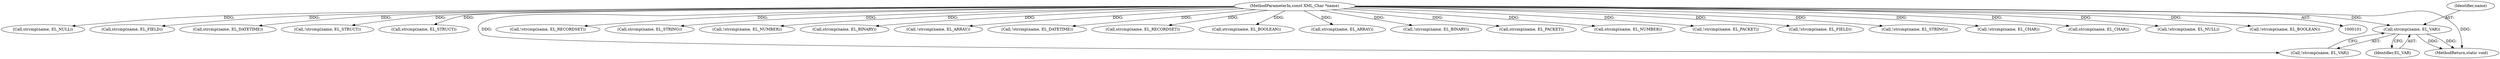 digraph "0_php-src_c4cca4c20e75359c9a13a1f9a36cb7b4e9601d29?w=1@API" {
"1000513" [label="(Call,strcmp(name, EL_VAR))"];
"1000103" [label="(MethodParameterIn,const XML_Char *name)"];
"1000414" [label="(Call,strcmp(name, EL_NULL))"];
"1000721" [label="(Call,strcmp(name, EL_FIELD))"];
"1000514" [label="(Identifier,name)"];
"1000832" [label="(Call,strcmp(name, EL_DATETIME))"];
"1000479" [label="(Call,!strcmp(name, EL_STRUCT))"];
"1000480" [label="(Call,strcmp(name, EL_STRUCT))"];
"1000568" [label="(Call,!strcmp(name, EL_RECORDSET))"];
"1000143" [label="(Call,strcmp(name, EL_STRING))"];
"1000295" [label="(Call,!strcmp(name, EL_NUMBER))"];
"1000190" [label="(Call,strcmp(name, EL_BINARY))"];
"1000864" [label="(MethodReturn,static void)"];
"1000446" [label="(Call,!strcmp(name, EL_ARRAY))"];
"1000831" [label="(Call,!strcmp(name, EL_DATETIME))"];
"1000569" [label="(Call,strcmp(name, EL_RECORDSET))"];
"1000337" [label="(Call,strcmp(name, EL_BOOLEAN))"];
"1000447" [label="(Call,strcmp(name, EL_ARRAY))"];
"1000189" [label="(Call,!strcmp(name, EL_BINARY))"];
"1000115" [label="(Call,strcmp(name, EL_PACKET))"];
"1000296" [label="(Call,strcmp(name, EL_NUMBER))"];
"1000114" [label="(Call,!strcmp(name, EL_PACKET))"];
"1000515" [label="(Identifier,EL_VAR)"];
"1000720" [label="(Call,!strcmp(name, EL_FIELD))"];
"1000513" [label="(Call,strcmp(name, EL_VAR))"];
"1000103" [label="(MethodParameterIn,const XML_Char *name)"];
"1000142" [label="(Call,!strcmp(name, EL_STRING))"];
"1000236" [label="(Call,!strcmp(name, EL_CHAR))"];
"1000237" [label="(Call,strcmp(name, EL_CHAR))"];
"1000512" [label="(Call,!strcmp(name, EL_VAR))"];
"1000413" [label="(Call,!strcmp(name, EL_NULL))"];
"1000336" [label="(Call,!strcmp(name, EL_BOOLEAN))"];
"1000513" -> "1000512"  [label="AST: "];
"1000513" -> "1000515"  [label="CFG: "];
"1000514" -> "1000513"  [label="AST: "];
"1000515" -> "1000513"  [label="AST: "];
"1000512" -> "1000513"  [label="CFG: "];
"1000513" -> "1000864"  [label="DDG: "];
"1000513" -> "1000864"  [label="DDG: "];
"1000103" -> "1000513"  [label="DDG: "];
"1000103" -> "1000101"  [label="AST: "];
"1000103" -> "1000864"  [label="DDG: "];
"1000103" -> "1000114"  [label="DDG: "];
"1000103" -> "1000115"  [label="DDG: "];
"1000103" -> "1000142"  [label="DDG: "];
"1000103" -> "1000143"  [label="DDG: "];
"1000103" -> "1000189"  [label="DDG: "];
"1000103" -> "1000190"  [label="DDG: "];
"1000103" -> "1000236"  [label="DDG: "];
"1000103" -> "1000237"  [label="DDG: "];
"1000103" -> "1000295"  [label="DDG: "];
"1000103" -> "1000296"  [label="DDG: "];
"1000103" -> "1000336"  [label="DDG: "];
"1000103" -> "1000337"  [label="DDG: "];
"1000103" -> "1000413"  [label="DDG: "];
"1000103" -> "1000414"  [label="DDG: "];
"1000103" -> "1000446"  [label="DDG: "];
"1000103" -> "1000447"  [label="DDG: "];
"1000103" -> "1000479"  [label="DDG: "];
"1000103" -> "1000480"  [label="DDG: "];
"1000103" -> "1000512"  [label="DDG: "];
"1000103" -> "1000568"  [label="DDG: "];
"1000103" -> "1000569"  [label="DDG: "];
"1000103" -> "1000720"  [label="DDG: "];
"1000103" -> "1000721"  [label="DDG: "];
"1000103" -> "1000831"  [label="DDG: "];
"1000103" -> "1000832"  [label="DDG: "];
}
